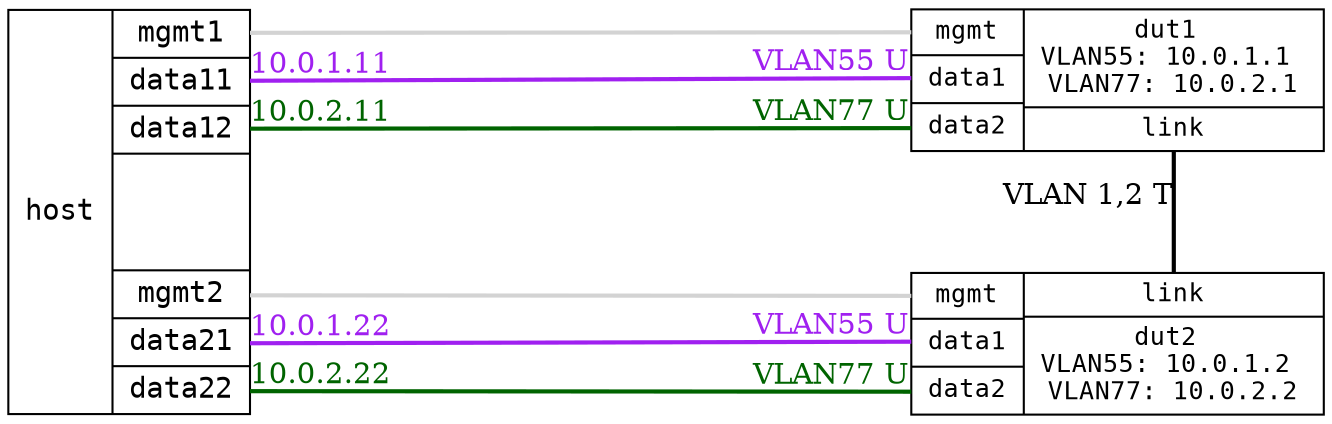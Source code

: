 graph "2x4" {
	layout="neato";
	overlap="false";
	esep="+23";

        node [shape=record, fontname="DejaVu Sans Mono, Book"];
	edge [color="cornflowerblue", penwidth="2", fontname="DejaVu Serif, Book"];

	host [
		label="host | { <mgmt1> mgmt1 | <data11> data11 | <data12>  data12 | <> \n\n\n | <mgmt2> mgmt2 | <data21> data21 | <data22>  data22 }",
		pos="0,15!",
		kind="controller",
	];

        dut1 [
		label="{ <mgmt> mgmt | <data1> data1 | <data2> data2 } | { dut1 \nVLAN55: 10.0.1.1 \nVLAN77: 10.0.2.1 |  <link> link }",
		pos="3,15.4!",
		fontsize=12,
		kind="infix",
	];

        dut2 [
		label="{ <mgmt> mgmt | <data1> data1 | <data2> data2 } | { <link> link | dut2 \nVLAN55: 10.0.1.2 \nVLAN77: 10.0.2.2\n }",
		pos="3,14.6!",
		fontsize=12,
		kind="infix",
	];

	host:mgmt1 -- dut1:mgmt [kind=mgmt, color=lightgrey]
	host:data11 -- dut1:data1 [color=purple, fontcolor=purple, taillabel="10.0.1.11", headlabel="VLAN55 U"]
	host:data12 -- dut1:data2 [color=darkgreen, fontcolor=darkgreen, taillabel="10.0.2.11", headlabel="VLAN77 U"]

	host:mgmt2 -- dut2:mgmt [kind=mgmt, color=lightgrey]
	host:data21 -- dut2:data1 [color=purple, fontcolor=purple, taillabel="10.0.1.22", headlabel="VLAN55 U"]
	host:data22 -- dut2:data2 [color=darkgreen, fontcolor=darkgreen, taillabel="10.0.2.22", headlabel="VLAN77 U"]

	dut1:link -- dut2:link [color=black, fontcolor=black, label="VLAN 1,2 T"]
}